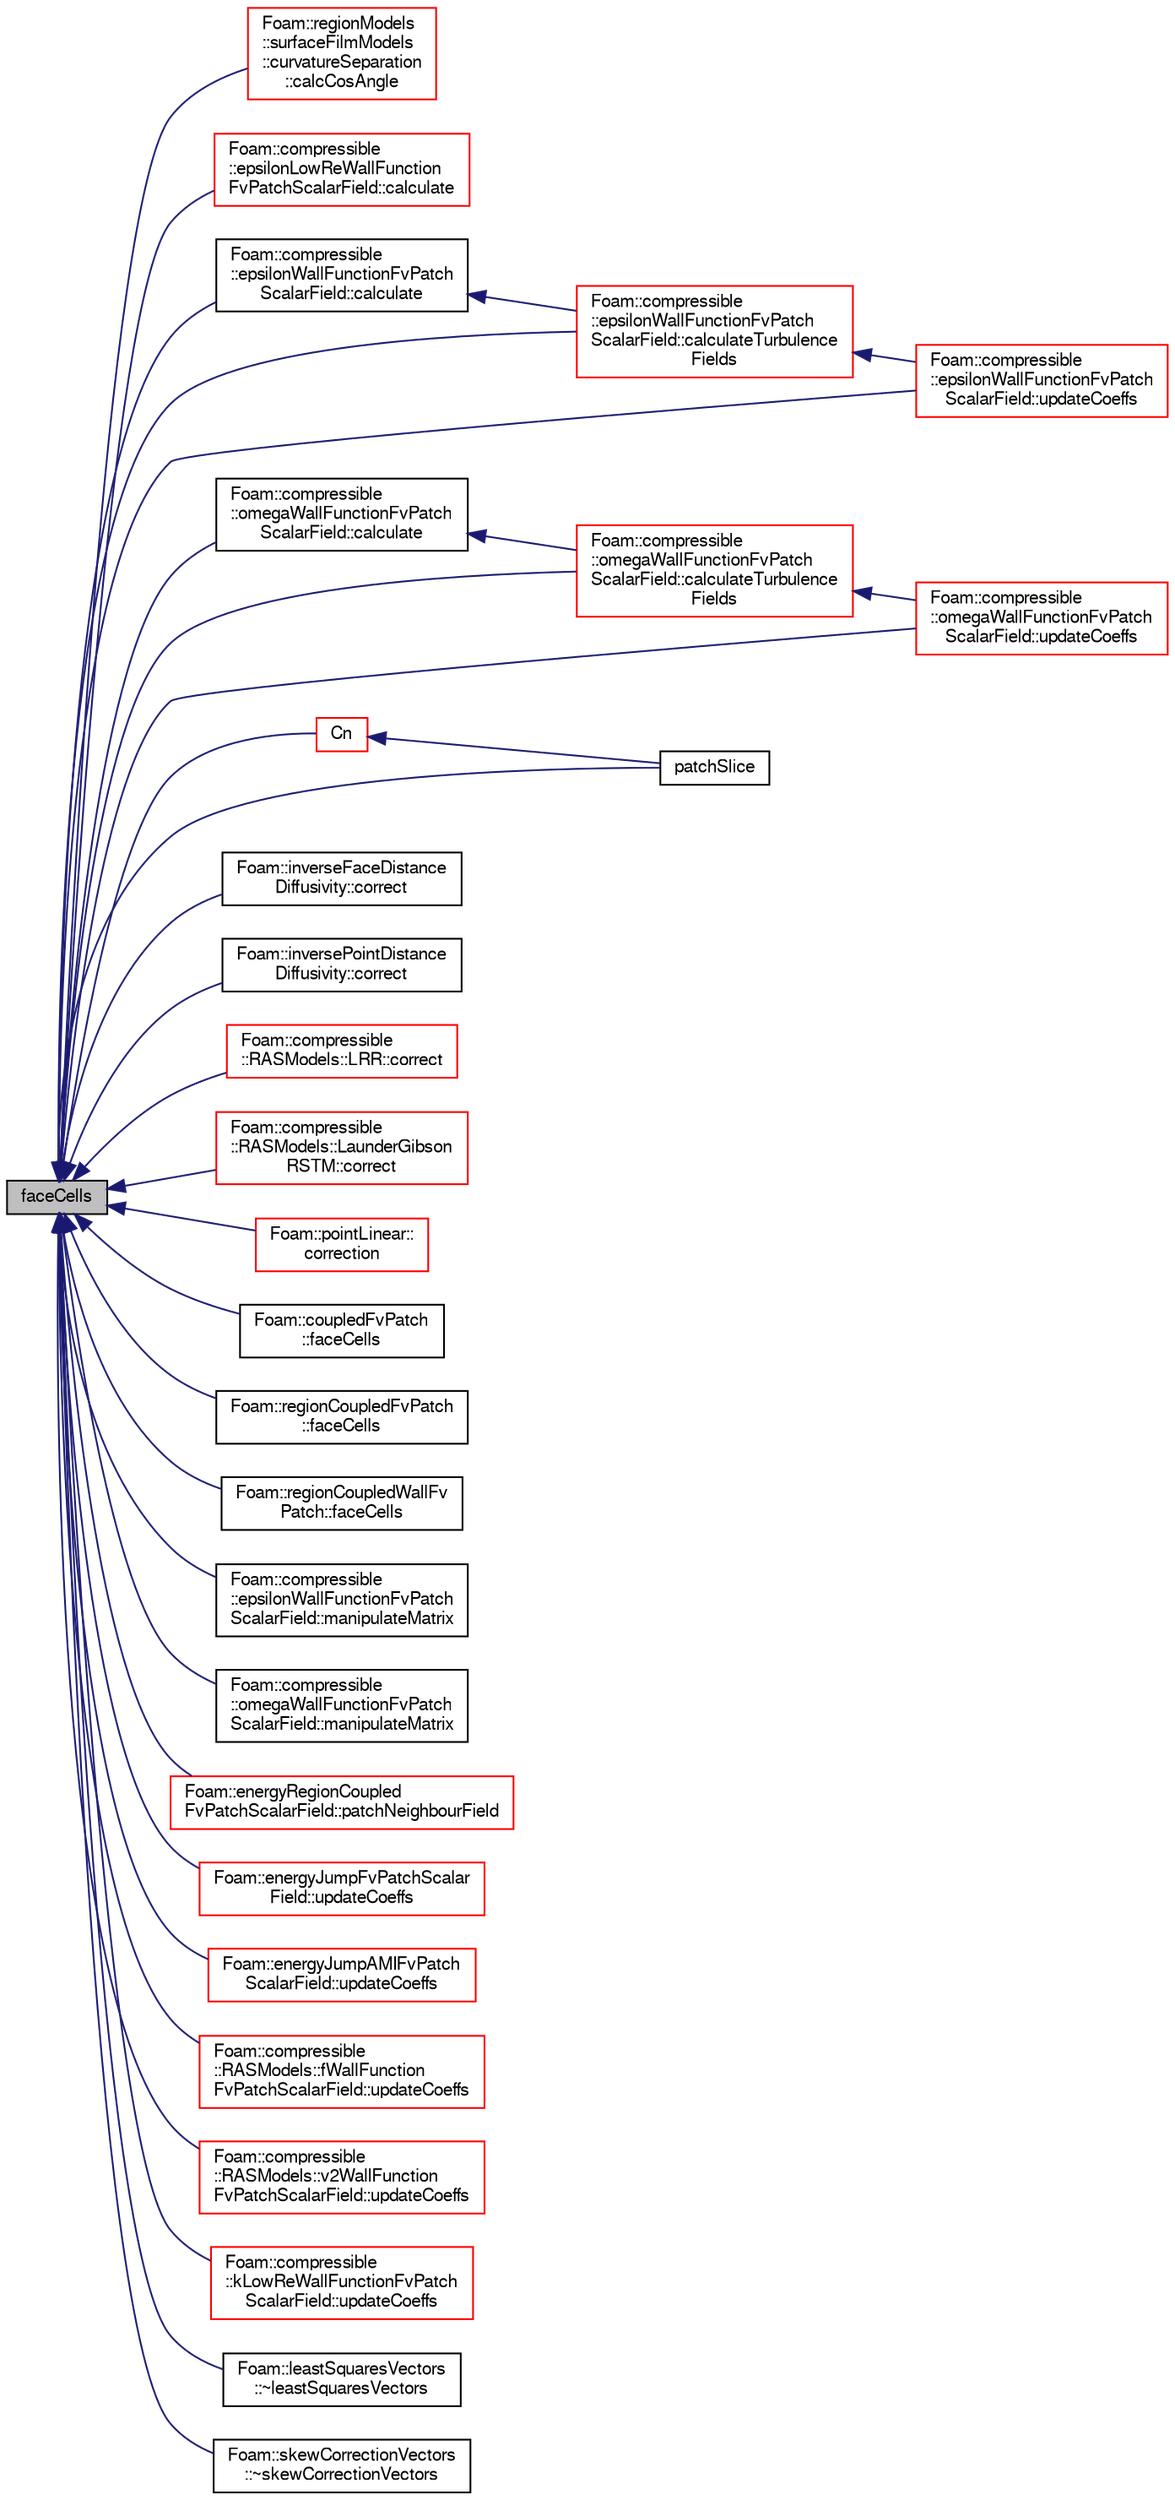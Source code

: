 digraph "faceCells"
{
  bgcolor="transparent";
  edge [fontname="FreeSans",fontsize="10",labelfontname="FreeSans",labelfontsize="10"];
  node [fontname="FreeSans",fontsize="10",shape=record];
  rankdir="LR";
  Node740 [label="faceCells",height=0.2,width=0.4,color="black", fillcolor="grey75", style="filled", fontcolor="black"];
  Node740 -> Node741 [dir="back",color="midnightblue",fontsize="10",style="solid",fontname="FreeSans"];
  Node741 [label="Foam::regionModels\l::surfaceFilmModels\l::curvatureSeparation\l::calcCosAngle",height=0.2,width=0.4,color="red",URL="$a29094.html#a6595a2ccc657d73bb3e77c3dad18b386",tooltip="Calculate the cosine of the angle between gravity vector and. "];
  Node740 -> Node744 [dir="back",color="midnightblue",fontsize="10",style="solid",fontname="FreeSans"];
  Node744 [label="Foam::compressible\l::epsilonLowReWallFunction\lFvPatchScalarField::calculate",height=0.2,width=0.4,color="red",URL="$a30678.html#a9b10d949afa36a0fe772c66e94719865",tooltip="Calculate the epsilon and G. "];
  Node740 -> Node746 [dir="back",color="midnightblue",fontsize="10",style="solid",fontname="FreeSans"];
  Node746 [label="Foam::compressible\l::epsilonWallFunctionFvPatch\lScalarField::calculate",height=0.2,width=0.4,color="black",URL="$a30682.html#a9b10d949afa36a0fe772c66e94719865",tooltip="Calculate the epsilon and G. "];
  Node746 -> Node747 [dir="back",color="midnightblue",fontsize="10",style="solid",fontname="FreeSans"];
  Node747 [label="Foam::compressible\l::epsilonWallFunctionFvPatch\lScalarField::calculateTurbulence\lFields",height=0.2,width=0.4,color="red",URL="$a30682.html#ae66449fc0b530766847f6369c9d47e9e",tooltip="Main driver to calculate the turbulence fields. "];
  Node747 -> Node750 [dir="back",color="midnightblue",fontsize="10",style="solid",fontname="FreeSans"];
  Node750 [label="Foam::compressible\l::epsilonWallFunctionFvPatch\lScalarField::updateCoeffs",height=0.2,width=0.4,color="red",URL="$a30682.html#a7e24eafac629d3733181cd942d4c902f",tooltip="Update the coefficients associated with the patch field. "];
  Node740 -> Node755 [dir="back",color="midnightblue",fontsize="10",style="solid",fontname="FreeSans"];
  Node755 [label="Foam::compressible\l::omegaWallFunctionFvPatch\lScalarField::calculate",height=0.2,width=0.4,color="black",URL="$a30726.html#a198ab1edcd6a58e1f422febaac58dacc",tooltip="Calculate the omega and G. "];
  Node755 -> Node756 [dir="back",color="midnightblue",fontsize="10",style="solid",fontname="FreeSans"];
  Node756 [label="Foam::compressible\l::omegaWallFunctionFvPatch\lScalarField::calculateTurbulence\lFields",height=0.2,width=0.4,color="red",URL="$a30726.html#ad354b2bce4bd90afc465c2dff69b24d6",tooltip="Main driver to calculate the turbulence fields. "];
  Node756 -> Node759 [dir="back",color="midnightblue",fontsize="10",style="solid",fontname="FreeSans"];
  Node759 [label="Foam::compressible\l::omegaWallFunctionFvPatch\lScalarField::updateCoeffs",height=0.2,width=0.4,color="red",URL="$a30726.html#a7e24eafac629d3733181cd942d4c902f",tooltip="Update the coefficients associated with the patch field. "];
  Node740 -> Node747 [dir="back",color="midnightblue",fontsize="10",style="solid",fontname="FreeSans"];
  Node740 -> Node756 [dir="back",color="midnightblue",fontsize="10",style="solid",fontname="FreeSans"];
  Node740 -> Node764 [dir="back",color="midnightblue",fontsize="10",style="solid",fontname="FreeSans"];
  Node764 [label="Cn",height=0.2,width=0.4,color="red",URL="$a22870.html#a6644397238b36a49d0caf58d1d88e18d",tooltip="Return neighbour cell centres. "];
  Node764 -> Node770 [dir="back",color="midnightblue",fontsize="10",style="solid",fontname="FreeSans"];
  Node770 [label="patchSlice",height=0.2,width=0.4,color="black",URL="$a22870.html#abafaae120d11327175dacc1109283746",tooltip="Slice list to patch. "];
  Node740 -> Node773 [dir="back",color="midnightblue",fontsize="10",style="solid",fontname="FreeSans"];
  Node773 [label="Foam::inverseFaceDistance\lDiffusivity::correct",height=0.2,width=0.4,color="black",URL="$a23362.html#a3ae44b28050c3aa494c1d8e18cf618c1",tooltip="Correct the motion diffusivity. "];
  Node740 -> Node774 [dir="back",color="midnightblue",fontsize="10",style="solid",fontname="FreeSans"];
  Node774 [label="Foam::inversePointDistance\lDiffusivity::correct",height=0.2,width=0.4,color="black",URL="$a23366.html#a3ae44b28050c3aa494c1d8e18cf618c1",tooltip="Correct the motion diffusivity. "];
  Node740 -> Node775 [dir="back",color="midnightblue",fontsize="10",style="solid",fontname="FreeSans"];
  Node775 [label="Foam::compressible\l::RASModels::LRR::correct",height=0.2,width=0.4,color="red",URL="$a30754.html#a3ae44b28050c3aa494c1d8e18cf618c1",tooltip="Solve the turbulence equations and correct the turbulence viscosity. "];
  Node740 -> Node777 [dir="back",color="midnightblue",fontsize="10",style="solid",fontname="FreeSans"];
  Node777 [label="Foam::compressible\l::RASModels::LaunderGibson\lRSTM::correct",height=0.2,width=0.4,color="red",URL="$a30746.html#a3ae44b28050c3aa494c1d8e18cf618c1",tooltip="Solve the turbulence equations and correct the turbulence viscosity. "];
  Node740 -> Node779 [dir="back",color="midnightblue",fontsize="10",style="solid",fontname="FreeSans"];
  Node779 [label="Foam::pointLinear::\lcorrection",height=0.2,width=0.4,color="red",URL="$a23226.html#a683d4cb418f39972bd3c928468a84681",tooltip="Return the explicit correction to the face-interpolate. "];
  Node740 -> Node781 [dir="back",color="midnightblue",fontsize="10",style="solid",fontname="FreeSans"];
  Node781 [label="Foam::coupledFvPatch\l::faceCells",height=0.2,width=0.4,color="black",URL="$a22794.html#acfa7528cfeee102a905008394641d01c",tooltip="Return faceCell addressing. "];
  Node740 -> Node782 [dir="back",color="midnightblue",fontsize="10",style="solid",fontname="FreeSans"];
  Node782 [label="Foam::regionCoupledFvPatch\l::faceCells",height=0.2,width=0.4,color="black",URL="$a22858.html#acfa7528cfeee102a905008394641d01c",tooltip="Return faceCell addressing. "];
  Node740 -> Node783 [dir="back",color="midnightblue",fontsize="10",style="solid",fontname="FreeSans"];
  Node783 [label="Foam::regionCoupledWallFv\lPatch::faceCells",height=0.2,width=0.4,color="black",URL="$a22862.html#acfa7528cfeee102a905008394641d01c",tooltip="Return faceCell addressing. "];
  Node740 -> Node784 [dir="back",color="midnightblue",fontsize="10",style="solid",fontname="FreeSans"];
  Node784 [label="Foam::compressible\l::epsilonWallFunctionFvPatch\lScalarField::manipulateMatrix",height=0.2,width=0.4,color="black",URL="$a30682.html#a45d1c9e9ccd460392d93923472aac76c",tooltip="Manipulate matrix with given weights. "];
  Node740 -> Node785 [dir="back",color="midnightblue",fontsize="10",style="solid",fontname="FreeSans"];
  Node785 [label="Foam::compressible\l::omegaWallFunctionFvPatch\lScalarField::manipulateMatrix",height=0.2,width=0.4,color="black",URL="$a30726.html#a45d1c9e9ccd460392d93923472aac76c",tooltip="Manipulate matrix with given weights. "];
  Node740 -> Node786 [dir="back",color="midnightblue",fontsize="10",style="solid",fontname="FreeSans"];
  Node786 [label="Foam::energyRegionCoupled\lFvPatchScalarField::patchNeighbourField",height=0.2,width=0.4,color="red",URL="$a28962.html#a2ef56f139ca209926d783001df61c15a",tooltip="Return neighbour coupled internal cell data. "];
  Node740 -> Node770 [dir="back",color="midnightblue",fontsize="10",style="solid",fontname="FreeSans"];
  Node740 -> Node790 [dir="back",color="midnightblue",fontsize="10",style="solid",fontname="FreeSans"];
  Node790 [label="Foam::energyJumpFvPatchScalar\lField::updateCoeffs",height=0.2,width=0.4,color="red",URL="$a29738.html#a7e24eafac629d3733181cd942d4c902f",tooltip="Update the coefficients. "];
  Node740 -> Node792 [dir="back",color="midnightblue",fontsize="10",style="solid",fontname="FreeSans"];
  Node792 [label="Foam::energyJumpAMIFvPatch\lScalarField::updateCoeffs",height=0.2,width=0.4,color="red",URL="$a29742.html#a7e24eafac629d3733181cd942d4c902f",tooltip="Update the coefficients. "];
  Node740 -> Node794 [dir="back",color="midnightblue",fontsize="10",style="solid",fontname="FreeSans"];
  Node794 [label="Foam::compressible\l::RASModels::fWallFunction\lFvPatchScalarField::updateCoeffs",height=0.2,width=0.4,color="red",URL="$a30686.html#a7e24eafac629d3733181cd942d4c902f",tooltip="Update the coefficients associated with the patch field. "];
  Node740 -> Node796 [dir="back",color="midnightblue",fontsize="10",style="solid",fontname="FreeSans"];
  Node796 [label="Foam::compressible\l::RASModels::v2WallFunction\lFvPatchScalarField::updateCoeffs",height=0.2,width=0.4,color="red",URL="$a30730.html#a7e24eafac629d3733181cd942d4c902f",tooltip="Update the coefficients associated with the patch field. "];
  Node740 -> Node798 [dir="back",color="midnightblue",fontsize="10",style="solid",fontname="FreeSans"];
  Node798 [label="Foam::compressible\l::kLowReWallFunctionFvPatch\lScalarField::updateCoeffs",height=0.2,width=0.4,color="red",URL="$a30690.html#a7e24eafac629d3733181cd942d4c902f",tooltip="Update the coefficients associated with the patch field. "];
  Node740 -> Node750 [dir="back",color="midnightblue",fontsize="10",style="solid",fontname="FreeSans"];
  Node740 -> Node759 [dir="back",color="midnightblue",fontsize="10",style="solid",fontname="FreeSans"];
  Node740 -> Node766 [dir="back",color="midnightblue",fontsize="10",style="solid",fontname="FreeSans"];
  Node766 [label="Foam::leastSquaresVectors\l::~leastSquaresVectors",height=0.2,width=0.4,color="black",URL="$a22558.html#a174123ef1199fb59e95687bd040ab465",tooltip="Destructor. "];
  Node740 -> Node771 [dir="back",color="midnightblue",fontsize="10",style="solid",fontname="FreeSans"];
  Node771 [label="Foam::skewCorrectionVectors\l::~skewCorrectionVectors",height=0.2,width=0.4,color="black",URL="$a23258.html#a16c9b82f5dcc80a9c175094d7c5e1020",tooltip="Destructor. "];
}
